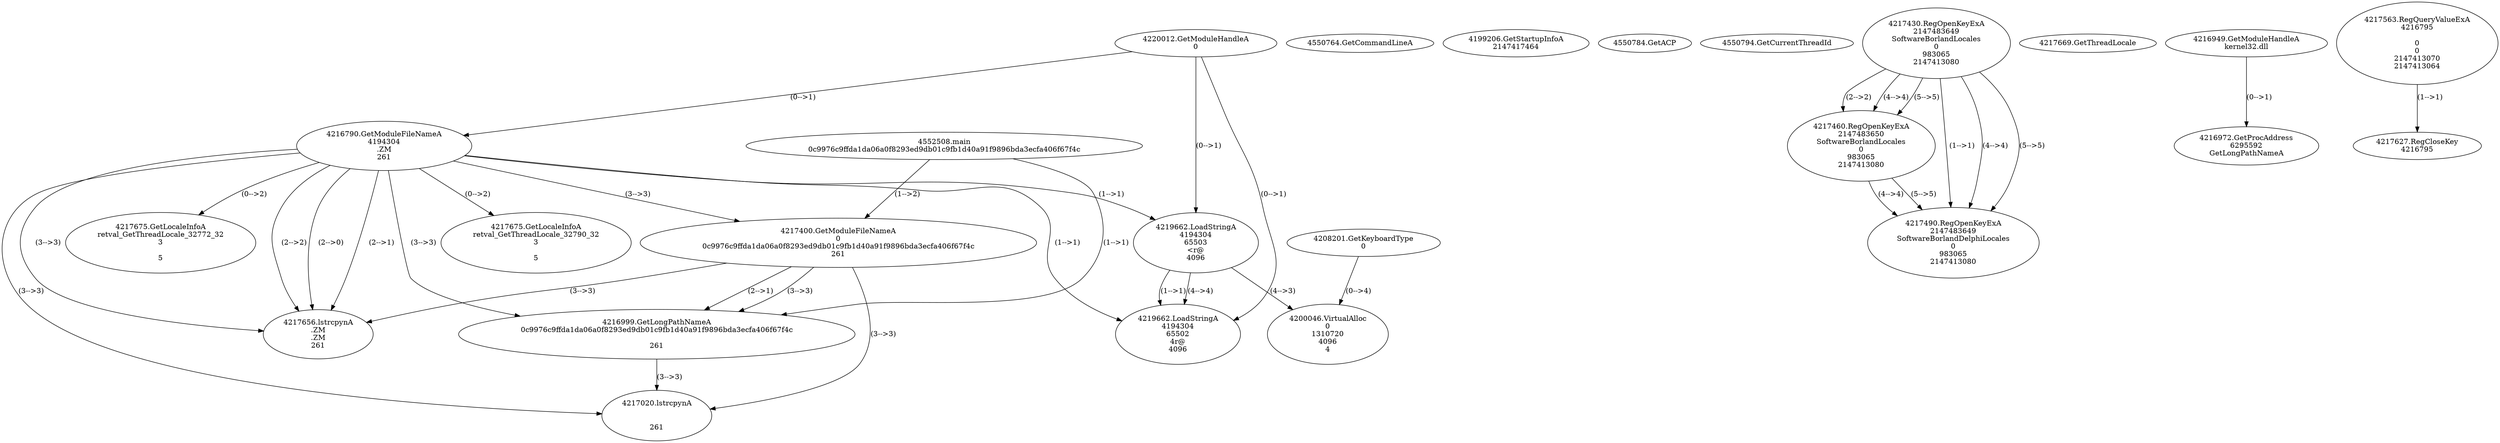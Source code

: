 // Global SCDG with merge call
digraph {
	0 [label="4552508.main
0c9976c9ffda1da06a0f8293ed9db01c9fb1d40a91f9896bda3ecfa406f67f4c"]
	1 [label="4220012.GetModuleHandleA
0"]
	2 [label="4208201.GetKeyboardType
0"]
	3 [label="4550764.GetCommandLineA
"]
	4 [label="4199206.GetStartupInfoA
2147417464"]
	5 [label="4550784.GetACP
"]
	6 [label="4550794.GetCurrentThreadId
"]
	7 [label="4216790.GetModuleFileNameA
4194304
.ZM
261"]
	1 -> 7 [label="(0-->1)"]
	8 [label="4217400.GetModuleFileNameA
0
0c9976c9ffda1da06a0f8293ed9db01c9fb1d40a91f9896bda3ecfa406f67f4c
261"]
	0 -> 8 [label="(1-->2)"]
	7 -> 8 [label="(3-->3)"]
	9 [label="4217430.RegOpenKeyExA
2147483649
Software\Borland\Locales
0
983065
2147413080"]
	10 [label="4217460.RegOpenKeyExA
2147483650
Software\Borland\Locales
0
983065
2147413080"]
	9 -> 10 [label="(2-->2)"]
	9 -> 10 [label="(4-->4)"]
	9 -> 10 [label="(5-->5)"]
	11 [label="4217490.RegOpenKeyExA
2147483649
Software\Borland\Delphi\Locales
0
983065
2147413080"]
	9 -> 11 [label="(1-->1)"]
	9 -> 11 [label="(4-->4)"]
	10 -> 11 [label="(4-->4)"]
	9 -> 11 [label="(5-->5)"]
	10 -> 11 [label="(5-->5)"]
	12 [label="4217656.lstrcpynA
.ZM
.ZM
261"]
	7 -> 12 [label="(2-->1)"]
	7 -> 12 [label="(2-->2)"]
	7 -> 12 [label="(3-->3)"]
	8 -> 12 [label="(3-->3)"]
	7 -> 12 [label="(2-->0)"]
	13 [label="4217669.GetThreadLocale
"]
	14 [label="4217675.GetLocaleInfoA
retval_GetThreadLocale_32772_32
3

5"]
	7 -> 14 [label="(0-->2)"]
	15 [label="4219662.LoadStringA
4194304
65503
<r@
4096"]
	1 -> 15 [label="(0-->1)"]
	7 -> 15 [label="(1-->1)"]
	16 [label="4200046.VirtualAlloc
0
1310720
4096
4"]
	15 -> 16 [label="(4-->3)"]
	2 -> 16 [label="(0-->4)"]
	17 [label="4219662.LoadStringA
4194304
65502
4r@
4096"]
	1 -> 17 [label="(0-->1)"]
	7 -> 17 [label="(1-->1)"]
	15 -> 17 [label="(1-->1)"]
	15 -> 17 [label="(4-->4)"]
	18 [label="4216949.GetModuleHandleA
kernel32.dll"]
	19 [label="4216972.GetProcAddress
6295592
GetLongPathNameA"]
	18 -> 19 [label="(0-->1)"]
	20 [label="4216999.GetLongPathNameA
0c9976c9ffda1da06a0f8293ed9db01c9fb1d40a91f9896bda3ecfa406f67f4c

261"]
	0 -> 20 [label="(1-->1)"]
	8 -> 20 [label="(2-->1)"]
	7 -> 20 [label="(3-->3)"]
	8 -> 20 [label="(3-->3)"]
	21 [label="4217020.lstrcpynA


261"]
	7 -> 21 [label="(3-->3)"]
	8 -> 21 [label="(3-->3)"]
	20 -> 21 [label="(3-->3)"]
	22 [label="4217563.RegQueryValueExA
4216795

0
0
2147413070
2147413064"]
	23 [label="4217627.RegCloseKey
4216795"]
	22 -> 23 [label="(1-->1)"]
	24 [label="4217675.GetLocaleInfoA
retval_GetThreadLocale_32790_32
3

5"]
	7 -> 24 [label="(0-->2)"]
}
